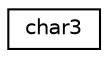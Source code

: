 digraph "Graphical Class Hierarchy"
{
 // LATEX_PDF_SIZE
  edge [fontname="Helvetica",fontsize="10",labelfontname="Helvetica",labelfontsize="10"];
  node [fontname="Helvetica",fontsize="10",shape=record];
  rankdir="LR";
  Node0 [label="char3",height=0.2,width=0.4,color="black", fillcolor="white", style="filled",URL="$structsl_1_1char3.html",tooltip="Represents a 3D vector of uchars for use on both the CPU and GPU."];
}
